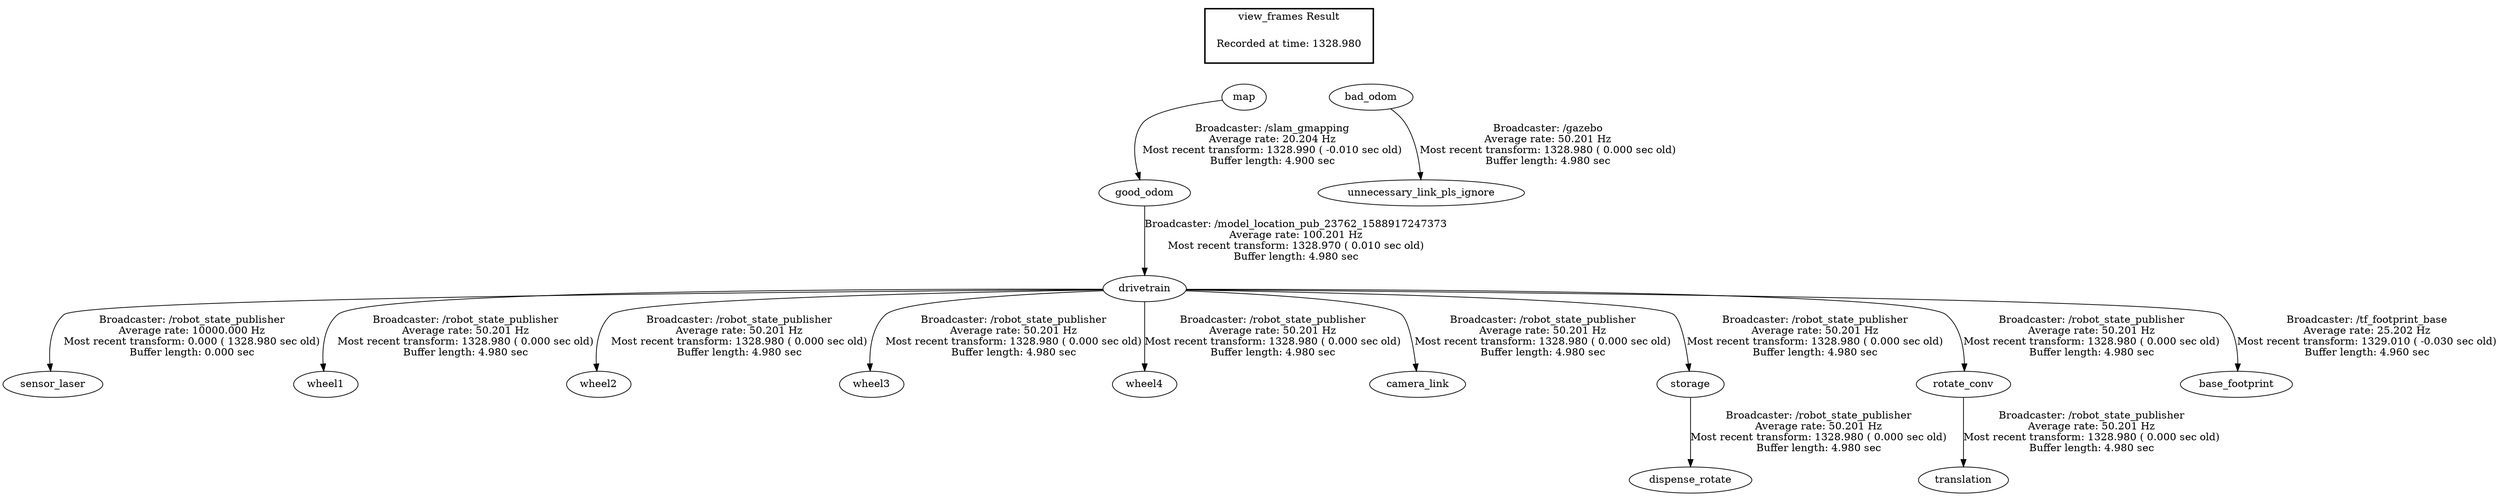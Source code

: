 digraph G {
"drivetrain" -> "sensor_laser"[label="Broadcaster: /robot_state_publisher\nAverage rate: 10000.000 Hz\nMost recent transform: 0.000 ( 1328.980 sec old)\nBuffer length: 0.000 sec\n"];
"good_odom" -> "drivetrain"[label="Broadcaster: /model_location_pub_23762_1588917247373\nAverage rate: 100.201 Hz\nMost recent transform: 1328.970 ( 0.010 sec old)\nBuffer length: 4.980 sec\n"];
"map" -> "good_odom"[label="Broadcaster: /slam_gmapping\nAverage rate: 20.204 Hz\nMost recent transform: 1328.990 ( -0.010 sec old)\nBuffer length: 4.900 sec\n"];
"bad_odom" -> "unnecessary_link_pls_ignore"[label="Broadcaster: /gazebo\nAverage rate: 50.201 Hz\nMost recent transform: 1328.980 ( 0.000 sec old)\nBuffer length: 4.980 sec\n"];
"drivetrain" -> "wheel1"[label="Broadcaster: /robot_state_publisher\nAverage rate: 50.201 Hz\nMost recent transform: 1328.980 ( 0.000 sec old)\nBuffer length: 4.980 sec\n"];
"drivetrain" -> "wheel2"[label="Broadcaster: /robot_state_publisher\nAverage rate: 50.201 Hz\nMost recent transform: 1328.980 ( 0.000 sec old)\nBuffer length: 4.980 sec\n"];
"drivetrain" -> "wheel3"[label="Broadcaster: /robot_state_publisher\nAverage rate: 50.201 Hz\nMost recent transform: 1328.980 ( 0.000 sec old)\nBuffer length: 4.980 sec\n"];
"drivetrain" -> "wheel4"[label="Broadcaster: /robot_state_publisher\nAverage rate: 50.201 Hz\nMost recent transform: 1328.980 ( 0.000 sec old)\nBuffer length: 4.980 sec\n"];
"drivetrain" -> "camera_link"[label="Broadcaster: /robot_state_publisher\nAverage rate: 50.201 Hz\nMost recent transform: 1328.980 ( 0.000 sec old)\nBuffer length: 4.980 sec\n"];
"storage" -> "dispense_rotate"[label="Broadcaster: /robot_state_publisher\nAverage rate: 50.201 Hz\nMost recent transform: 1328.980 ( 0.000 sec old)\nBuffer length: 4.980 sec\n"];
"drivetrain" -> "storage"[label="Broadcaster: /robot_state_publisher\nAverage rate: 50.201 Hz\nMost recent transform: 1328.980 ( 0.000 sec old)\nBuffer length: 4.980 sec\n"];
"rotate_conv" -> "translation"[label="Broadcaster: /robot_state_publisher\nAverage rate: 50.201 Hz\nMost recent transform: 1328.980 ( 0.000 sec old)\nBuffer length: 4.980 sec\n"];
"drivetrain" -> "rotate_conv"[label="Broadcaster: /robot_state_publisher\nAverage rate: 50.201 Hz\nMost recent transform: 1328.980 ( 0.000 sec old)\nBuffer length: 4.980 sec\n"];
"drivetrain" -> "base_footprint"[label="Broadcaster: /tf_footprint_base\nAverage rate: 25.202 Hz\nMost recent transform: 1329.010 ( -0.030 sec old)\nBuffer length: 4.960 sec\n"];
edge [style=invis];
 subgraph cluster_legend { style=bold; color=black; label ="view_frames Result";
"Recorded at time: 1328.980"[ shape=plaintext ] ;
 }->"bad_odom";
edge [style=invis];
 subgraph cluster_legend { style=bold; color=black; label ="view_frames Result";
"Recorded at time: 1328.980"[ shape=plaintext ] ;
 }->"map";
}